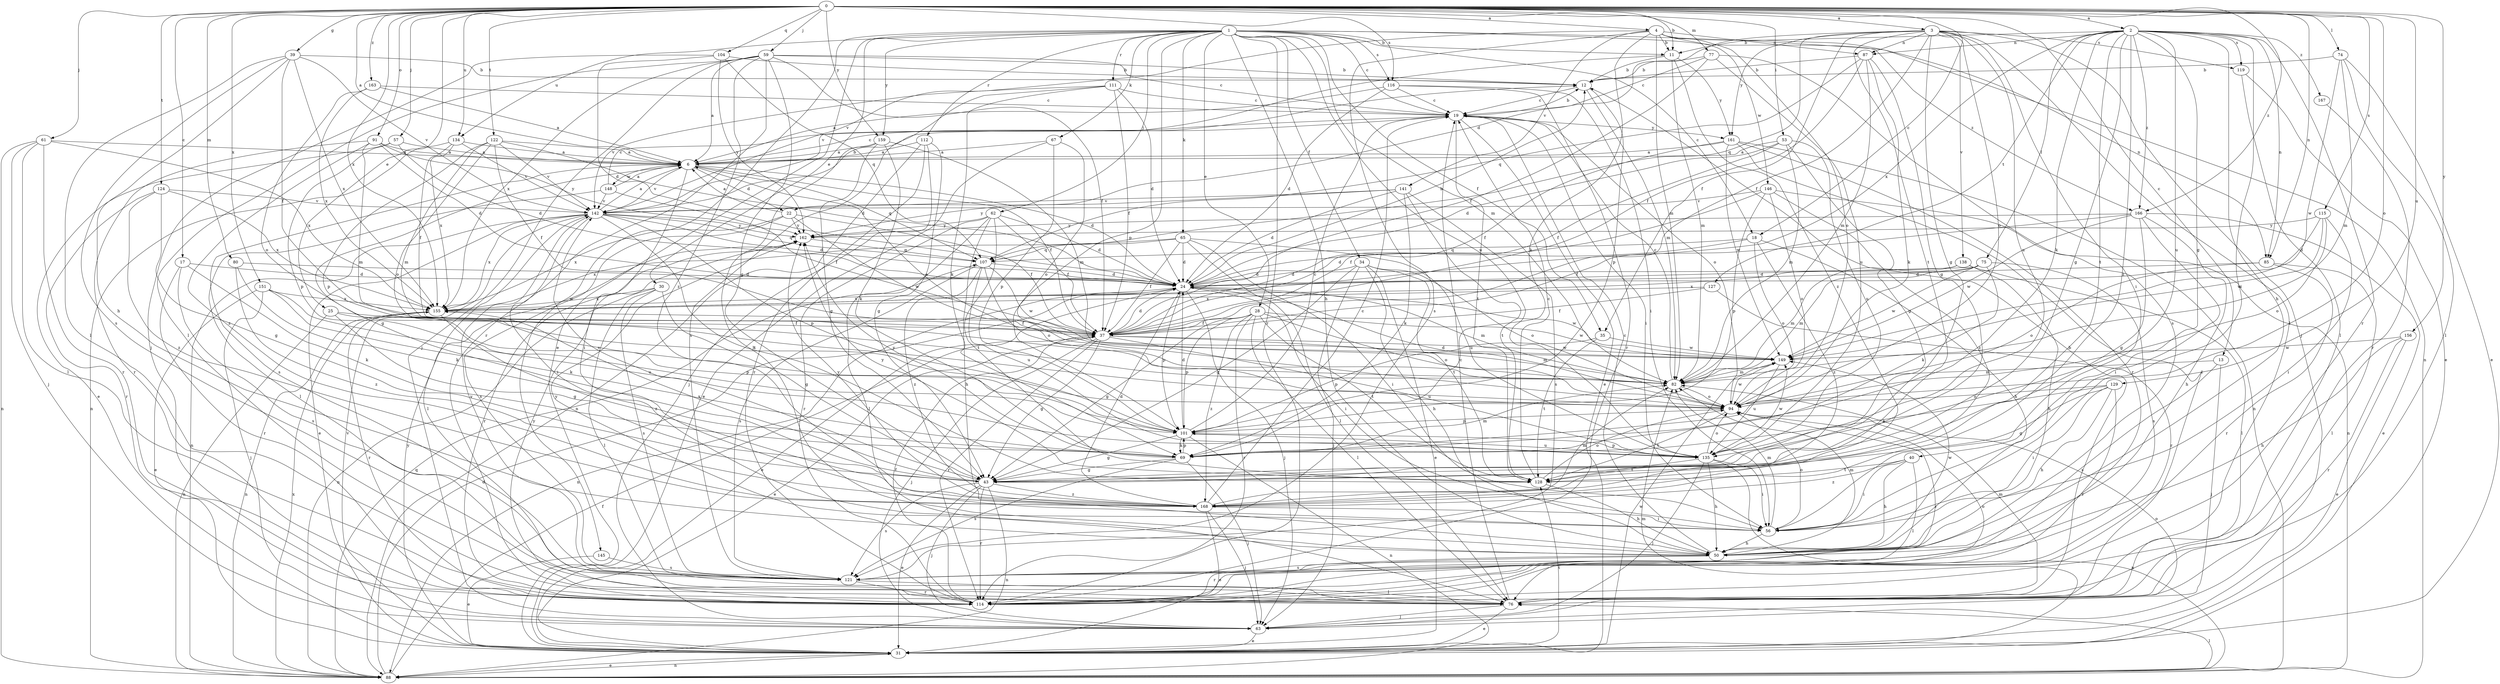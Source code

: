 strict digraph  {
0;
1;
2;
3;
4;
6;
11;
12;
13;
17;
18;
19;
22;
24;
25;
28;
30;
31;
34;
35;
37;
39;
40;
43;
50;
53;
56;
57;
59;
61;
62;
63;
65;
67;
69;
74;
75;
76;
77;
80;
82;
85;
87;
88;
91;
94;
101;
104;
107;
111;
112;
114;
115;
116;
119;
121;
122;
124;
127;
128;
129;
134;
135;
138;
141;
142;
145;
146;
148;
149;
151;
155;
156;
159;
161;
162;
163;
166;
167;
168;
0 -> 2  [label=a];
0 -> 3  [label=a];
0 -> 4  [label=a];
0 -> 6  [label=a];
0 -> 11  [label=b];
0 -> 13  [label=c];
0 -> 17  [label=c];
0 -> 18  [label=c];
0 -> 25  [label=e];
0 -> 39  [label=g];
0 -> 53  [label=i];
0 -> 57  [label=j];
0 -> 59  [label=j];
0 -> 61  [label=j];
0 -> 74  [label=l];
0 -> 77  [label=m];
0 -> 80  [label=m];
0 -> 85  [label=n];
0 -> 91  [label=o];
0 -> 94  [label=o];
0 -> 104  [label=q];
0 -> 115  [label=s];
0 -> 116  [label=s];
0 -> 122  [label=t];
0 -> 124  [label=t];
0 -> 129  [label=u];
0 -> 134  [label=u];
0 -> 151  [label=x];
0 -> 155  [label=x];
0 -> 156  [label=y];
0 -> 159  [label=y];
0 -> 163  [label=z];
0 -> 166  [label=z];
1 -> 11  [label=b];
1 -> 18  [label=c];
1 -> 19  [label=c];
1 -> 28  [label=e];
1 -> 30  [label=e];
1 -> 31  [label=e];
1 -> 34  [label=f];
1 -> 35  [label=f];
1 -> 50  [label=h];
1 -> 62  [label=j];
1 -> 65  [label=k];
1 -> 67  [label=k];
1 -> 82  [label=m];
1 -> 85  [label=n];
1 -> 101  [label=p];
1 -> 111  [label=r];
1 -> 112  [label=r];
1 -> 114  [label=r];
1 -> 116  [label=s];
1 -> 134  [label=u];
1 -> 135  [label=u];
1 -> 145  [label=w];
1 -> 159  [label=y];
1 -> 166  [label=z];
2 -> 11  [label=b];
2 -> 40  [label=g];
2 -> 43  [label=g];
2 -> 50  [label=h];
2 -> 56  [label=i];
2 -> 69  [label=k];
2 -> 75  [label=l];
2 -> 85  [label=n];
2 -> 87  [label=n];
2 -> 114  [label=r];
2 -> 119  [label=s];
2 -> 127  [label=t];
2 -> 128  [label=t];
2 -> 135  [label=u];
2 -> 155  [label=x];
2 -> 166  [label=z];
2 -> 167  [label=z];
2 -> 168  [label=z];
3 -> 22  [label=d];
3 -> 35  [label=f];
3 -> 37  [label=f];
3 -> 43  [label=g];
3 -> 56  [label=i];
3 -> 63  [label=j];
3 -> 76  [label=l];
3 -> 87  [label=n];
3 -> 94  [label=o];
3 -> 107  [label=q];
3 -> 119  [label=s];
3 -> 128  [label=t];
3 -> 135  [label=u];
3 -> 138  [label=v];
3 -> 161  [label=y];
4 -> 11  [label=b];
4 -> 69  [label=k];
4 -> 82  [label=m];
4 -> 87  [label=n];
4 -> 88  [label=n];
4 -> 94  [label=o];
4 -> 121  [label=s];
4 -> 141  [label=v];
4 -> 142  [label=v];
4 -> 146  [label=w];
6 -> 19  [label=c];
6 -> 22  [label=d];
6 -> 24  [label=d];
6 -> 37  [label=f];
6 -> 43  [label=g];
6 -> 56  [label=i];
6 -> 107  [label=q];
6 -> 121  [label=s];
6 -> 142  [label=v];
6 -> 148  [label=w];
11 -> 12  [label=b];
11 -> 82  [label=m];
11 -> 142  [label=v];
11 -> 161  [label=y];
11 -> 168  [label=z];
12 -> 19  [label=c];
12 -> 82  [label=m];
12 -> 101  [label=p];
13 -> 63  [label=j];
13 -> 82  [label=m];
13 -> 121  [label=s];
17 -> 24  [label=d];
17 -> 69  [label=k];
17 -> 114  [label=r];
17 -> 121  [label=s];
18 -> 24  [label=d];
18 -> 50  [label=h];
18 -> 94  [label=o];
18 -> 107  [label=q];
18 -> 168  [label=z];
19 -> 12  [label=b];
19 -> 31  [label=e];
19 -> 56  [label=i];
19 -> 94  [label=o];
19 -> 128  [label=t];
19 -> 161  [label=y];
22 -> 6  [label=a];
22 -> 37  [label=f];
22 -> 121  [label=s];
22 -> 149  [label=w];
22 -> 155  [label=x];
22 -> 162  [label=y];
24 -> 12  [label=b];
24 -> 31  [label=e];
24 -> 56  [label=i];
24 -> 63  [label=j];
24 -> 82  [label=m];
24 -> 88  [label=n];
24 -> 101  [label=p];
24 -> 149  [label=w];
24 -> 155  [label=x];
25 -> 37  [label=f];
25 -> 43  [label=g];
25 -> 88  [label=n];
25 -> 101  [label=p];
28 -> 37  [label=f];
28 -> 43  [label=g];
28 -> 76  [label=l];
28 -> 94  [label=o];
28 -> 101  [label=p];
28 -> 114  [label=r];
28 -> 128  [label=t];
28 -> 149  [label=w];
28 -> 168  [label=z];
30 -> 43  [label=g];
30 -> 76  [label=l];
30 -> 88  [label=n];
30 -> 121  [label=s];
30 -> 155  [label=x];
31 -> 82  [label=m];
31 -> 88  [label=n];
31 -> 128  [label=t];
31 -> 142  [label=v];
31 -> 149  [label=w];
31 -> 162  [label=y];
34 -> 24  [label=d];
34 -> 31  [label=e];
34 -> 43  [label=g];
34 -> 50  [label=h];
34 -> 63  [label=j];
34 -> 94  [label=o];
34 -> 128  [label=t];
35 -> 101  [label=p];
35 -> 128  [label=t];
35 -> 149  [label=w];
37 -> 24  [label=d];
37 -> 31  [label=e];
37 -> 43  [label=g];
37 -> 63  [label=j];
37 -> 82  [label=m];
37 -> 114  [label=r];
37 -> 135  [label=u];
37 -> 149  [label=w];
39 -> 12  [label=b];
39 -> 37  [label=f];
39 -> 50  [label=h];
39 -> 76  [label=l];
39 -> 121  [label=s];
39 -> 142  [label=v];
39 -> 155  [label=x];
40 -> 50  [label=h];
40 -> 56  [label=i];
40 -> 76  [label=l];
40 -> 128  [label=t];
40 -> 168  [label=z];
43 -> 31  [label=e];
43 -> 63  [label=j];
43 -> 88  [label=n];
43 -> 114  [label=r];
43 -> 121  [label=s];
43 -> 142  [label=v];
43 -> 155  [label=x];
43 -> 168  [label=z];
50 -> 19  [label=c];
50 -> 82  [label=m];
50 -> 114  [label=r];
50 -> 121  [label=s];
50 -> 149  [label=w];
50 -> 162  [label=y];
53 -> 6  [label=a];
53 -> 24  [label=d];
53 -> 37  [label=f];
53 -> 43  [label=g];
53 -> 82  [label=m];
53 -> 135  [label=u];
56 -> 50  [label=h];
56 -> 82  [label=m];
56 -> 94  [label=o];
57 -> 6  [label=a];
57 -> 24  [label=d];
57 -> 31  [label=e];
57 -> 101  [label=p];
59 -> 6  [label=a];
59 -> 12  [label=b];
59 -> 19  [label=c];
59 -> 37  [label=f];
59 -> 43  [label=g];
59 -> 63  [label=j];
59 -> 76  [label=l];
59 -> 114  [label=r];
59 -> 155  [label=x];
59 -> 168  [label=z];
61 -> 6  [label=a];
61 -> 63  [label=j];
61 -> 76  [label=l];
61 -> 88  [label=n];
61 -> 114  [label=r];
61 -> 155  [label=x];
62 -> 24  [label=d];
62 -> 37  [label=f];
62 -> 50  [label=h];
62 -> 76  [label=l];
62 -> 114  [label=r];
62 -> 128  [label=t];
62 -> 162  [label=y];
63 -> 31  [label=e];
63 -> 94  [label=o];
65 -> 24  [label=d];
65 -> 37  [label=f];
65 -> 56  [label=i];
65 -> 76  [label=l];
65 -> 107  [label=q];
65 -> 135  [label=u];
65 -> 155  [label=x];
67 -> 6  [label=a];
67 -> 31  [label=e];
67 -> 94  [label=o];
67 -> 101  [label=p];
69 -> 43  [label=g];
69 -> 63  [label=j];
69 -> 82  [label=m];
69 -> 101  [label=p];
69 -> 121  [label=s];
69 -> 162  [label=y];
74 -> 12  [label=b];
74 -> 31  [label=e];
74 -> 76  [label=l];
74 -> 82  [label=m];
74 -> 149  [label=w];
75 -> 24  [label=d];
75 -> 69  [label=k];
75 -> 82  [label=m];
75 -> 121  [label=s];
75 -> 149  [label=w];
75 -> 155  [label=x];
76 -> 12  [label=b];
76 -> 19  [label=c];
76 -> 31  [label=e];
76 -> 63  [label=j];
76 -> 82  [label=m];
77 -> 12  [label=b];
77 -> 19  [label=c];
77 -> 37  [label=f];
77 -> 121  [label=s];
77 -> 135  [label=u];
80 -> 24  [label=d];
80 -> 69  [label=k];
80 -> 168  [label=z];
82 -> 6  [label=a];
82 -> 19  [label=c];
82 -> 94  [label=o];
85 -> 24  [label=d];
85 -> 76  [label=l];
85 -> 94  [label=o];
85 -> 114  [label=r];
87 -> 12  [label=b];
87 -> 37  [label=f];
87 -> 43  [label=g];
87 -> 69  [label=k];
87 -> 82  [label=m];
87 -> 107  [label=q];
88 -> 24  [label=d];
88 -> 31  [label=e];
88 -> 37  [label=f];
88 -> 76  [label=l];
88 -> 107  [label=q];
88 -> 155  [label=x];
91 -> 6  [label=a];
91 -> 24  [label=d];
91 -> 82  [label=m];
91 -> 114  [label=r];
91 -> 162  [label=y];
91 -> 168  [label=z];
94 -> 24  [label=d];
94 -> 101  [label=p];
94 -> 114  [label=r];
94 -> 128  [label=t];
94 -> 149  [label=w];
101 -> 19  [label=c];
101 -> 24  [label=d];
101 -> 43  [label=g];
101 -> 69  [label=k];
101 -> 88  [label=n];
101 -> 135  [label=u];
104 -> 12  [label=b];
104 -> 24  [label=d];
104 -> 63  [label=j];
104 -> 107  [label=q];
104 -> 162  [label=y];
107 -> 24  [label=d];
107 -> 94  [label=o];
107 -> 121  [label=s];
107 -> 135  [label=u];
107 -> 149  [label=w];
107 -> 168  [label=z];
111 -> 19  [label=c];
111 -> 24  [label=d];
111 -> 37  [label=f];
111 -> 69  [label=k];
111 -> 121  [label=s];
111 -> 142  [label=v];
112 -> 6  [label=a];
112 -> 43  [label=g];
112 -> 63  [label=j];
112 -> 88  [label=n];
112 -> 114  [label=r];
114 -> 37  [label=f];
114 -> 94  [label=o];
114 -> 162  [label=y];
115 -> 24  [label=d];
115 -> 56  [label=i];
115 -> 94  [label=o];
115 -> 149  [label=w];
115 -> 162  [label=y];
116 -> 6  [label=a];
116 -> 19  [label=c];
116 -> 24  [label=d];
116 -> 56  [label=i];
116 -> 114  [label=r];
119 -> 31  [label=e];
119 -> 76  [label=l];
121 -> 76  [label=l];
121 -> 114  [label=r];
121 -> 142  [label=v];
122 -> 6  [label=a];
122 -> 24  [label=d];
122 -> 37  [label=f];
122 -> 82  [label=m];
122 -> 94  [label=o];
122 -> 101  [label=p];
122 -> 142  [label=v];
124 -> 43  [label=g];
124 -> 114  [label=r];
124 -> 142  [label=v];
124 -> 155  [label=x];
124 -> 168  [label=z];
127 -> 37  [label=f];
127 -> 114  [label=r];
127 -> 155  [label=x];
128 -> 19  [label=c];
128 -> 50  [label=h];
128 -> 94  [label=o];
128 -> 162  [label=y];
129 -> 43  [label=g];
129 -> 50  [label=h];
129 -> 56  [label=i];
129 -> 69  [label=k];
129 -> 94  [label=o];
129 -> 114  [label=r];
134 -> 6  [label=a];
134 -> 37  [label=f];
134 -> 88  [label=n];
134 -> 142  [label=v];
134 -> 155  [label=x];
135 -> 50  [label=h];
135 -> 56  [label=i];
135 -> 63  [label=j];
135 -> 88  [label=n];
135 -> 94  [label=o];
135 -> 101  [label=p];
135 -> 128  [label=t];
135 -> 149  [label=w];
138 -> 24  [label=d];
138 -> 50  [label=h];
138 -> 76  [label=l];
138 -> 82  [label=m];
141 -> 24  [label=d];
141 -> 69  [label=k];
141 -> 121  [label=s];
141 -> 128  [label=t];
141 -> 142  [label=v];
141 -> 162  [label=y];
142 -> 6  [label=a];
142 -> 12  [label=b];
142 -> 24  [label=d];
142 -> 31  [label=e];
142 -> 56  [label=i];
142 -> 76  [label=l];
142 -> 88  [label=n];
142 -> 101  [label=p];
142 -> 107  [label=q];
142 -> 128  [label=t];
142 -> 155  [label=x];
142 -> 162  [label=y];
145 -> 31  [label=e];
145 -> 121  [label=s];
146 -> 37  [label=f];
146 -> 88  [label=n];
146 -> 94  [label=o];
146 -> 101  [label=p];
146 -> 142  [label=v];
146 -> 168  [label=z];
148 -> 6  [label=a];
148 -> 19  [label=c];
148 -> 37  [label=f];
148 -> 76  [label=l];
148 -> 142  [label=v];
149 -> 82  [label=m];
149 -> 135  [label=u];
151 -> 31  [label=e];
151 -> 63  [label=j];
151 -> 69  [label=k];
151 -> 135  [label=u];
151 -> 155  [label=x];
155 -> 37  [label=f];
155 -> 88  [label=n];
155 -> 114  [label=r];
155 -> 168  [label=z];
156 -> 31  [label=e];
156 -> 50  [label=h];
156 -> 114  [label=r];
156 -> 149  [label=w];
159 -> 6  [label=a];
159 -> 43  [label=g];
159 -> 50  [label=h];
159 -> 69  [label=k];
159 -> 82  [label=m];
161 -> 6  [label=a];
161 -> 37  [label=f];
161 -> 76  [label=l];
161 -> 88  [label=n];
161 -> 114  [label=r];
161 -> 149  [label=w];
162 -> 107  [label=q];
162 -> 114  [label=r];
163 -> 6  [label=a];
163 -> 19  [label=c];
163 -> 94  [label=o];
163 -> 155  [label=x];
166 -> 31  [label=e];
166 -> 37  [label=f];
166 -> 43  [label=g];
166 -> 50  [label=h];
166 -> 56  [label=i];
166 -> 149  [label=w];
166 -> 162  [label=y];
167 -> 114  [label=r];
168 -> 19  [label=c];
168 -> 24  [label=d];
168 -> 31  [label=e];
168 -> 56  [label=i];
168 -> 63  [label=j];
168 -> 82  [label=m];
168 -> 162  [label=y];
}
